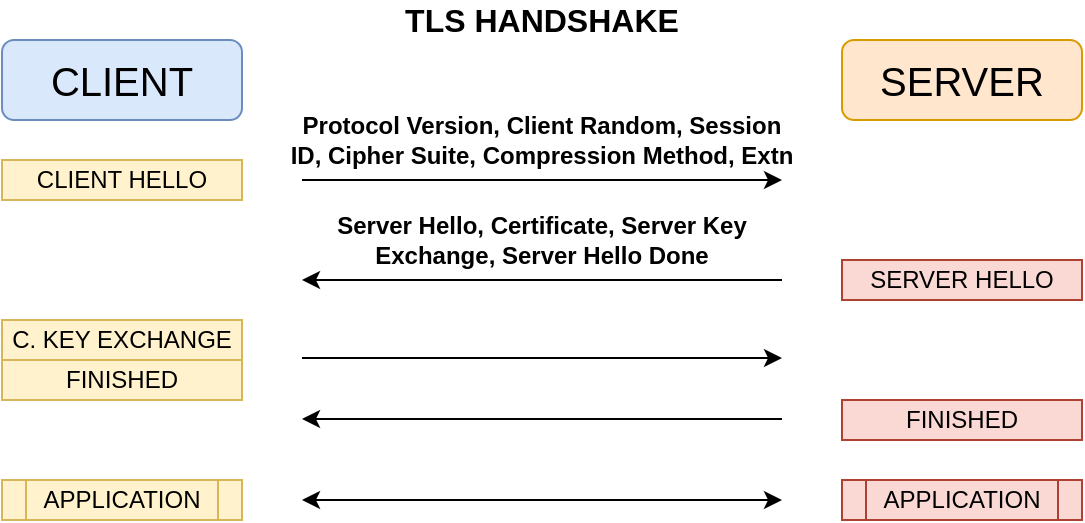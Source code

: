 <mxfile version="13.2.4" type="device"><diagram id="q-eeMPN6MeB6e_nUPG1f" name="Page-1"><mxGraphModel dx="782" dy="471" grid="1" gridSize="10" guides="1" tooltips="1" connect="1" arrows="1" fold="1" page="1" pageScale="1" pageWidth="850" pageHeight="1100" math="0" shadow="0"><root><mxCell id="0"/><mxCell id="1" parent="0"/><mxCell id="7XXVC-S7f2mmHL87B4k9-1" value="&lt;font style=&quot;font-size: 20px&quot;&gt;CLIENT&lt;/font&gt;" style="rounded=1;whiteSpace=wrap;html=1;fillColor=#dae8fc;strokeColor=#6c8ebf;" vertex="1" parent="1"><mxGeometry x="60" y="80" width="120" height="40" as="geometry"/></mxCell><mxCell id="7XXVC-S7f2mmHL87B4k9-2" value="&lt;font style=&quot;font-size: 20px&quot;&gt;SERVER&lt;/font&gt;" style="rounded=1;whiteSpace=wrap;html=1;fillColor=#ffe6cc;strokeColor=#d79b00;" vertex="1" parent="1"><mxGeometry x="480" y="80" width="120" height="40" as="geometry"/></mxCell><mxCell id="7XXVC-S7f2mmHL87B4k9-3" value="CLIENT HELLO" style="rounded=0;whiteSpace=wrap;html=1;fillColor=#fff2cc;strokeColor=#d6b656;" vertex="1" parent="1"><mxGeometry x="60" y="140" width="120" height="20" as="geometry"/></mxCell><mxCell id="7XXVC-S7f2mmHL87B4k9-11" value="" style="endArrow=classic;html=1;" edge="1" parent="1"><mxGeometry width="50" height="50" relative="1" as="geometry"><mxPoint x="210" y="150" as="sourcePoint"/><mxPoint x="450" y="150" as="targetPoint"/></mxGeometry></mxCell><mxCell id="7XXVC-S7f2mmHL87B4k9-12" value="&lt;font style=&quot;font-size: 12px;&quot;&gt;Protocol Version&lt;/font&gt;, Client Random, Session ID, Cipher Suite, Compression Method, Extn" style="text;html=1;strokeColor=none;fillColor=none;align=center;verticalAlign=middle;whiteSpace=wrap;rounded=0;fontSize=12;fontStyle=1" vertex="1" parent="1"><mxGeometry x="200" y="120" width="260" height="20" as="geometry"/></mxCell><mxCell id="7XXVC-S7f2mmHL87B4k9-4" value="SERVER HELLO" style="rounded=0;whiteSpace=wrap;html=1;fillColor=#fad9d5;strokeColor=#ae4132;" vertex="1" parent="1"><mxGeometry x="480" y="190" width="120" height="20" as="geometry"/></mxCell><mxCell id="7XXVC-S7f2mmHL87B4k9-13" value="" style="endArrow=classic;html=1;" edge="1" parent="1"><mxGeometry width="50" height="50" relative="1" as="geometry"><mxPoint x="450" y="200" as="sourcePoint"/><mxPoint x="210" y="200" as="targetPoint"/></mxGeometry></mxCell><mxCell id="7XXVC-S7f2mmHL87B4k9-14" value="Server Hello, Certificate, Server Key Exchange, Server Hello Done " style="text;html=1;strokeColor=none;fillColor=none;align=center;verticalAlign=middle;whiteSpace=wrap;rounded=0;fontStyle=1" vertex="1" parent="1"><mxGeometry x="210" y="170" width="240" height="20" as="geometry"/></mxCell><mxCell id="7XXVC-S7f2mmHL87B4k9-15" value="&lt;div&gt;C. KEY EXCHANGE&lt;/div&gt;" style="rounded=0;whiteSpace=wrap;html=1;fillColor=#fff2cc;strokeColor=#d6b656;" vertex="1" parent="1"><mxGeometry x="60" y="220" width="120" height="20" as="geometry"/></mxCell><mxCell id="7XXVC-S7f2mmHL87B4k9-16" value="FINISHED" style="rounded=0;whiteSpace=wrap;html=1;fillColor=#fff2cc;strokeColor=#d6b656;" vertex="1" parent="1"><mxGeometry x="60" y="240" width="120" height="20" as="geometry"/></mxCell><mxCell id="7XXVC-S7f2mmHL87B4k9-17" value="" style="endArrow=classic;html=1;" edge="1" parent="1"><mxGeometry width="50" height="50" relative="1" as="geometry"><mxPoint x="210" y="239" as="sourcePoint"/><mxPoint x="450" y="239" as="targetPoint"/></mxGeometry></mxCell><mxCell id="7XXVC-S7f2mmHL87B4k9-18" value="FINISHED" style="rounded=0;whiteSpace=wrap;html=1;fillColor=#fad9d5;strokeColor=#ae4132;" vertex="1" parent="1"><mxGeometry x="480" y="260" width="120" height="20" as="geometry"/></mxCell><mxCell id="7XXVC-S7f2mmHL87B4k9-19" value="" style="endArrow=classic;html=1;" edge="1" parent="1"><mxGeometry width="50" height="50" relative="1" as="geometry"><mxPoint x="450" y="269.5" as="sourcePoint"/><mxPoint x="210" y="269.5" as="targetPoint"/></mxGeometry></mxCell><mxCell id="7XXVC-S7f2mmHL87B4k9-20" value="APPLICATION" style="shape=process;whiteSpace=wrap;html=1;backgroundOutline=1;fillColor=#fff2cc;strokeColor=#d6b656;" vertex="1" parent="1"><mxGeometry x="60" y="300" width="120" height="20" as="geometry"/></mxCell><mxCell id="7XXVC-S7f2mmHL87B4k9-21" value="APPLICATION" style="shape=process;whiteSpace=wrap;html=1;backgroundOutline=1;fillColor=#fad9d5;strokeColor=#ae4132;" vertex="1" parent="1"><mxGeometry x="480" y="300" width="120" height="20" as="geometry"/></mxCell><mxCell id="7XXVC-S7f2mmHL87B4k9-22" value="" style="endArrow=classic;startArrow=classic;html=1;" edge="1" parent="1"><mxGeometry width="50" height="50" relative="1" as="geometry"><mxPoint x="210" y="310" as="sourcePoint"/><mxPoint x="450" y="310" as="targetPoint"/></mxGeometry></mxCell><mxCell id="7XXVC-S7f2mmHL87B4k9-23" value="TLS HANDSHAKE" style="text;html=1;strokeColor=none;fillColor=none;align=center;verticalAlign=middle;whiteSpace=wrap;rounded=0;fontSize=16;fontStyle=1" vertex="1" parent="1"><mxGeometry x="240" y="60" width="180" height="20" as="geometry"/></mxCell></root></mxGraphModel></diagram></mxfile>